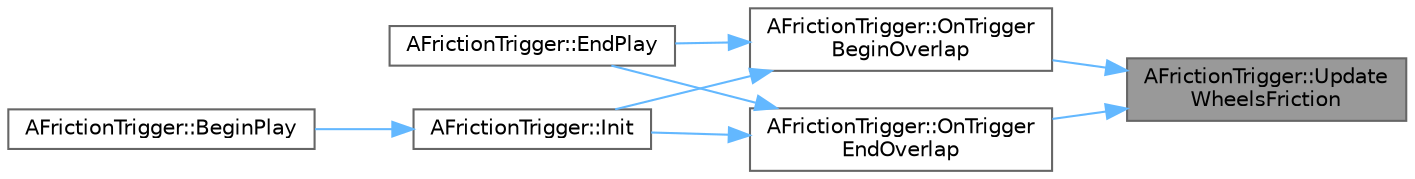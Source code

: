 digraph "AFrictionTrigger::UpdateWheelsFriction"
{
 // INTERACTIVE_SVG=YES
 // LATEX_PDF_SIZE
  bgcolor="transparent";
  edge [fontname=Helvetica,fontsize=10,labelfontname=Helvetica,labelfontsize=10];
  node [fontname=Helvetica,fontsize=10,shape=box,height=0.2,width=0.4];
  rankdir="RL";
  Node1 [id="Node000001",label="AFrictionTrigger::Update\lWheelsFriction",height=0.2,width=0.4,color="gray40", fillcolor="grey60", style="filled", fontcolor="black",tooltip=" "];
  Node1 -> Node2 [id="edge1_Node000001_Node000002",dir="back",color="steelblue1",style="solid",tooltip=" "];
  Node2 [id="Node000002",label="AFrictionTrigger::OnTrigger\lBeginOverlap",height=0.2,width=0.4,color="grey40", fillcolor="white", style="filled",URL="$dc/db9/classAFrictionTrigger.html#a385c11c7c9087a1008ddb822d5abce9c",tooltip=" "];
  Node2 -> Node3 [id="edge2_Node000002_Node000003",dir="back",color="steelblue1",style="solid",tooltip=" "];
  Node3 [id="Node000003",label="AFrictionTrigger::EndPlay",height=0.2,width=0.4,color="grey40", fillcolor="white", style="filled",URL="$dc/db9/classAFrictionTrigger.html#a2945d73baccaf874a67c8928b039bc8b",tooltip=" "];
  Node2 -> Node4 [id="edge3_Node000002_Node000004",dir="back",color="steelblue1",style="solid",tooltip=" "];
  Node4 [id="Node000004",label="AFrictionTrigger::Init",height=0.2,width=0.4,color="grey40", fillcolor="white", style="filled",URL="$dc/db9/classAFrictionTrigger.html#a41d51007e4ebb7586ca6b30eb40693c3",tooltip=" "];
  Node4 -> Node5 [id="edge4_Node000004_Node000005",dir="back",color="steelblue1",style="solid",tooltip=" "];
  Node5 [id="Node000005",label="AFrictionTrigger::BeginPlay",height=0.2,width=0.4,color="grey40", fillcolor="white", style="filled",URL="$dc/db9/classAFrictionTrigger.html#a9aa50676943b05995f5dbc425f62a1bd",tooltip=" "];
  Node1 -> Node6 [id="edge5_Node000001_Node000006",dir="back",color="steelblue1",style="solid",tooltip=" "];
  Node6 [id="Node000006",label="AFrictionTrigger::OnTrigger\lEndOverlap",height=0.2,width=0.4,color="grey40", fillcolor="white", style="filled",URL="$dc/db9/classAFrictionTrigger.html#adc59cc3657450bf9b310672b7a3a899b",tooltip=" "];
  Node6 -> Node3 [id="edge6_Node000006_Node000003",dir="back",color="steelblue1",style="solid",tooltip=" "];
  Node6 -> Node4 [id="edge7_Node000006_Node000004",dir="back",color="steelblue1",style="solid",tooltip=" "];
}
